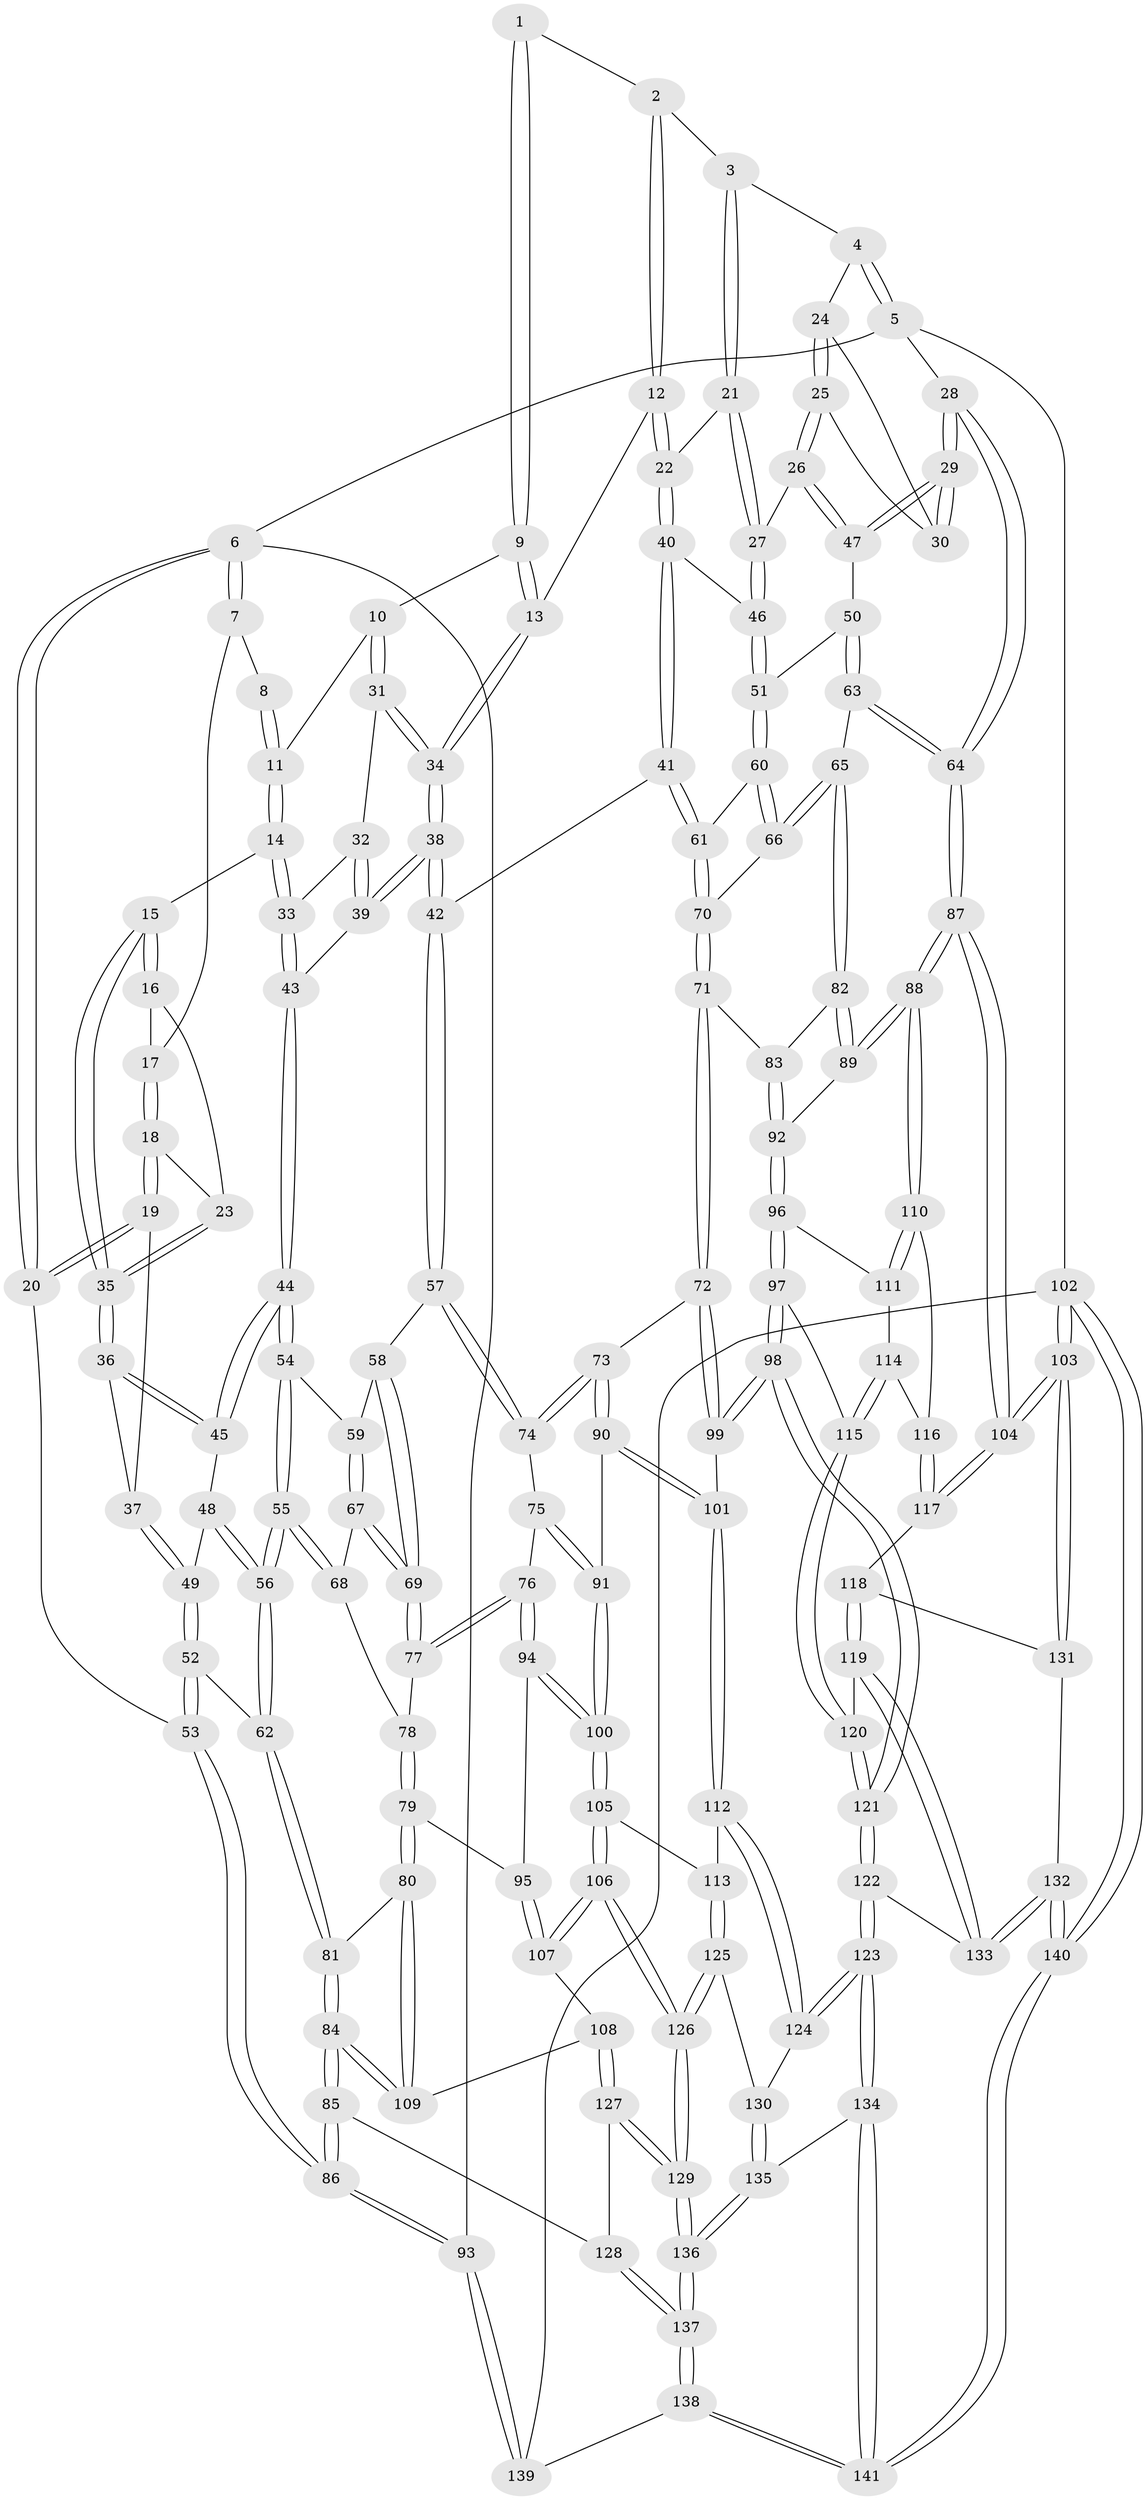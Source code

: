 // coarse degree distribution, {3: 0.11904761904761904, 7: 0.047619047619047616, 4: 0.40476190476190477, 5: 0.30952380952380953, 6: 0.11904761904761904}
// Generated by graph-tools (version 1.1) at 2025/21/03/04/25 18:21:11]
// undirected, 141 vertices, 349 edges
graph export_dot {
graph [start="1"]
  node [color=gray90,style=filled];
  1 [pos="+0.5345387736343373+0"];
  2 [pos="+0.6654177317874389+0"];
  3 [pos="+0.744945767153998+0"];
  4 [pos="+0.8742611221280727+0"];
  5 [pos="+1+0"];
  6 [pos="+0+0"];
  7 [pos="+0.12321212872010301+0"];
  8 [pos="+0.3668038681670711+0"];
  9 [pos="+0.5006520133788286+0.06696622823761018"];
  10 [pos="+0.4571095467610402+0.09768935425890671"];
  11 [pos="+0.36380114276673375+0.03835760531820807"];
  12 [pos="+0.5967177315641414+0.12402885835542765"];
  13 [pos="+0.5697504126302703+0.12565714488447835"];
  14 [pos="+0.3095603130578678+0.12847005035181444"];
  15 [pos="+0.2480704078555471+0.11715138034491822"];
  16 [pos="+0.17527219895645302+0"];
  17 [pos="+0.12638112597660328+0"];
  18 [pos="+0.06926273363831241+0.12047031207763491"];
  19 [pos="+0+0.17300186254931255"];
  20 [pos="+0+0.16759879940073308"];
  21 [pos="+0.7154604380773824+0.03267228609298317"];
  22 [pos="+0.6443099675830003+0.14945194611092633"];
  23 [pos="+0.1198089950137331+0.12333934246734134"];
  24 [pos="+0.8600969536357498+0"];
  25 [pos="+0.8037636274732853+0.17699569338233204"];
  26 [pos="+0.7916138918597402+0.196513409737697"];
  27 [pos="+0.7868769262044116+0.19652377940880664"];
  28 [pos="+1+0.19129945893138686"];
  29 [pos="+1+0.18938859326875698"];
  30 [pos="+0.8908596582969541+0.12582671908240042"];
  31 [pos="+0.45130555927188454+0.11397524222422348"];
  32 [pos="+0.4385734329023872+0.13084523188947658"];
  33 [pos="+0.33549545806596587+0.16103186721973586"];
  34 [pos="+0.5276694289704646+0.1855638973290946"];
  35 [pos="+0.18230404976701028+0.1766743099391871"];
  36 [pos="+0.17923316597498878+0.19032542556943882"];
  37 [pos="+0.09730947699577824+0.23751254390833598"];
  38 [pos="+0.4977516016864866+0.2884992693385104"];
  39 [pos="+0.46866318984006783+0.2475424813728302"];
  40 [pos="+0.6911902890954014+0.22768143550607806"];
  41 [pos="+0.6283421981350017+0.28677667537256324"];
  42 [pos="+0.49985827693366514+0.29953555937584053"];
  43 [pos="+0.3355975706123703+0.16162597919450403"];
  44 [pos="+0.31282506250936665+0.27866140364523695"];
  45 [pos="+0.21366482591901936+0.24560221817992256"];
  46 [pos="+0.6920397152508946+0.22765954144926404"];
  47 [pos="+0.8221915831373179+0.2218962243776842"];
  48 [pos="+0.20389686203804042+0.2664900587640328"];
  49 [pos="+0.10235972473494366+0.3031289925799199"];
  50 [pos="+0.8466415640577694+0.3028333720010919"];
  51 [pos="+0.7640543959354262+0.3520391965237187"];
  52 [pos="+0.09473889554321495+0.38744582201630057"];
  53 [pos="+0+0.31780144923170073"];
  54 [pos="+0.32952802236529793+0.3127210979625818"];
  55 [pos="+0.19824143073838416+0.3979413798505723"];
  56 [pos="+0.1740289952737535+0.40011181880024327"];
  57 [pos="+0.46733102465378945+0.34345203287732146"];
  58 [pos="+0.37533491271377295+0.3279890243159134"];
  59 [pos="+0.3348192739895615+0.3154771862369712"];
  60 [pos="+0.758550718885961+0.37518966473067933"];
  61 [pos="+0.6768633899927914+0.4089474764000247"];
  62 [pos="+0.12880790035625653+0.41958874071546964"];
  63 [pos="+0.9261799511449539+0.3852474283161208"];
  64 [pos="+1+0.3385410127215762"];
  65 [pos="+0.8586806741925125+0.45182881464547464"];
  66 [pos="+0.8225768774642715+0.42872485346247574"];
  67 [pos="+0.30497804933713907+0.43782605833427257"];
  68 [pos="+0.20029256763208833+0.3992684293881886"];
  69 [pos="+0.32468446909015714+0.46380393572346873"];
  70 [pos="+0.6674770453194183+0.44592270705513676"];
  71 [pos="+0.6565413527874795+0.4763496180538454"];
  72 [pos="+0.6515880844500899+0.48030734112925105"];
  73 [pos="+0.6042235659664104+0.48745589486733787"];
  74 [pos="+0.4695951850842263+0.35898670612779693"];
  75 [pos="+0.4195684114564587+0.4785336596154952"];
  76 [pos="+0.34080879955496163+0.503077851419744"];
  77 [pos="+0.3396076737743151+0.5011832724280797"];
  78 [pos="+0.25314787845886694+0.45960226246850766"];
  79 [pos="+0.2610835560857254+0.5791439006840838"];
  80 [pos="+0.24998374599530884+0.5815124890925631"];
  81 [pos="+0.12346901010188892+0.48281647069150735"];
  82 [pos="+0.8508627283720381+0.4777395097526877"];
  83 [pos="+0.7104663144927339+0.48985211935568307"];
  84 [pos="+0+0.7091353980815688"];
  85 [pos="+0+0.7117860143056008"];
  86 [pos="+0+0.7264399010433634"];
  87 [pos="+1+0.6584622466182012"];
  88 [pos="+1+0.6469618744725528"];
  89 [pos="+0.8588793098639795+0.5386923130563501"];
  90 [pos="+0.5128741010358533+0.6051127432334289"];
  91 [pos="+0.5058855765103267+0.6059325545864022"];
  92 [pos="+0.7984857118356545+0.608622450457604"];
  93 [pos="+0+0.7286792839500004"];
  94 [pos="+0.3053830190588713+0.5615161035661824"];
  95 [pos="+0.2890363803848006+0.5759044560489015"];
  96 [pos="+0.7868943224189178+0.6311999271609545"];
  97 [pos="+0.7331005543169958+0.6710769172751136"];
  98 [pos="+0.7321287439416496+0.6714125403686596"];
  99 [pos="+0.7109925284763904+0.6663338330892276"];
  100 [pos="+0.4910300428610968+0.6185258101116248"];
  101 [pos="+0.6285241166914305+0.6862539915397162"];
  102 [pos="+1+1"];
  103 [pos="+1+1"];
  104 [pos="+1+0.7243764581156833"];
  105 [pos="+0.43823550599925637+0.6924349031886138"];
  106 [pos="+0.4103625403604389+0.7183066295248092"];
  107 [pos="+0.37249900329957447+0.7036516726490857"];
  108 [pos="+0.2492314041531098+0.740972123700241"];
  109 [pos="+0.20325952855190765+0.6671742363709362"];
  110 [pos="+0.9374292268597658+0.689412932495379"];
  111 [pos="+0.8467745413802904+0.6606162777113916"];
  112 [pos="+0.6059970849464632+0.7442632921006448"];
  113 [pos="+0.5657622024260921+0.7625396447971002"];
  114 [pos="+0.8574588737304035+0.7334831209724443"];
  115 [pos="+0.836047959341118+0.74559849244496"];
  116 [pos="+0.9079924898649249+0.7208121096732555"];
  117 [pos="+0.8892484674786981+0.805310824776959"];
  118 [pos="+0.8793871790082075+0.8145552444290439"];
  119 [pos="+0.8712614042510392+0.8157071513294039"];
  120 [pos="+0.8456580133647478+0.8022216654476507"];
  121 [pos="+0.7441674411550208+0.8241130725273875"];
  122 [pos="+0.7186969563065305+0.8746934804750705"];
  123 [pos="+0.7136995807812058+0.8777081164579698"];
  124 [pos="+0.642530981618632+0.8428827260472993"];
  125 [pos="+0.49222713220418574+0.8397179864277194"];
  126 [pos="+0.4248056765984656+0.8621731530098139"];
  127 [pos="+0.2477891798651406+0.7476585327917866"];
  128 [pos="+0.16255145325374448+0.8614845409223614"];
  129 [pos="+0.4009793675938522+0.9110261632882753"];
  130 [pos="+0.5973372425702572+0.8603018765535261"];
  131 [pos="+0.8859169512382147+0.8210753701900309"];
  132 [pos="+0.9741502501379321+1"];
  133 [pos="+0.8382712023538613+0.9168740746398734"];
  134 [pos="+0.6947924783971825+0.9450327320596695"];
  135 [pos="+0.5675699692793866+0.9607196692649758"];
  136 [pos="+0.3547651199698094+1"];
  137 [pos="+0.319059052394302+1"];
  138 [pos="+0.31885278102729725+1"];
  139 [pos="+0.299653588218973+1"];
  140 [pos="+1+1"];
  141 [pos="+0.7769912482119442+1"];
  1 -- 2;
  1 -- 9;
  1 -- 9;
  2 -- 3;
  2 -- 12;
  2 -- 12;
  3 -- 4;
  3 -- 21;
  3 -- 21;
  4 -- 5;
  4 -- 5;
  4 -- 24;
  5 -- 6;
  5 -- 28;
  5 -- 102;
  6 -- 7;
  6 -- 7;
  6 -- 20;
  6 -- 20;
  6 -- 93;
  7 -- 8;
  7 -- 17;
  8 -- 11;
  8 -- 11;
  9 -- 10;
  9 -- 13;
  9 -- 13;
  10 -- 11;
  10 -- 31;
  10 -- 31;
  11 -- 14;
  11 -- 14;
  12 -- 13;
  12 -- 22;
  12 -- 22;
  13 -- 34;
  13 -- 34;
  14 -- 15;
  14 -- 33;
  14 -- 33;
  15 -- 16;
  15 -- 16;
  15 -- 35;
  15 -- 35;
  16 -- 17;
  16 -- 23;
  17 -- 18;
  17 -- 18;
  18 -- 19;
  18 -- 19;
  18 -- 23;
  19 -- 20;
  19 -- 20;
  19 -- 37;
  20 -- 53;
  21 -- 22;
  21 -- 27;
  21 -- 27;
  22 -- 40;
  22 -- 40;
  23 -- 35;
  23 -- 35;
  24 -- 25;
  24 -- 25;
  24 -- 30;
  25 -- 26;
  25 -- 26;
  25 -- 30;
  26 -- 27;
  26 -- 47;
  26 -- 47;
  27 -- 46;
  27 -- 46;
  28 -- 29;
  28 -- 29;
  28 -- 64;
  28 -- 64;
  29 -- 30;
  29 -- 30;
  29 -- 47;
  29 -- 47;
  31 -- 32;
  31 -- 34;
  31 -- 34;
  32 -- 33;
  32 -- 39;
  32 -- 39;
  33 -- 43;
  33 -- 43;
  34 -- 38;
  34 -- 38;
  35 -- 36;
  35 -- 36;
  36 -- 37;
  36 -- 45;
  36 -- 45;
  37 -- 49;
  37 -- 49;
  38 -- 39;
  38 -- 39;
  38 -- 42;
  38 -- 42;
  39 -- 43;
  40 -- 41;
  40 -- 41;
  40 -- 46;
  41 -- 42;
  41 -- 61;
  41 -- 61;
  42 -- 57;
  42 -- 57;
  43 -- 44;
  43 -- 44;
  44 -- 45;
  44 -- 45;
  44 -- 54;
  44 -- 54;
  45 -- 48;
  46 -- 51;
  46 -- 51;
  47 -- 50;
  48 -- 49;
  48 -- 56;
  48 -- 56;
  49 -- 52;
  49 -- 52;
  50 -- 51;
  50 -- 63;
  50 -- 63;
  51 -- 60;
  51 -- 60;
  52 -- 53;
  52 -- 53;
  52 -- 62;
  53 -- 86;
  53 -- 86;
  54 -- 55;
  54 -- 55;
  54 -- 59;
  55 -- 56;
  55 -- 56;
  55 -- 68;
  55 -- 68;
  56 -- 62;
  56 -- 62;
  57 -- 58;
  57 -- 74;
  57 -- 74;
  58 -- 59;
  58 -- 69;
  58 -- 69;
  59 -- 67;
  59 -- 67;
  60 -- 61;
  60 -- 66;
  60 -- 66;
  61 -- 70;
  61 -- 70;
  62 -- 81;
  62 -- 81;
  63 -- 64;
  63 -- 64;
  63 -- 65;
  64 -- 87;
  64 -- 87;
  65 -- 66;
  65 -- 66;
  65 -- 82;
  65 -- 82;
  66 -- 70;
  67 -- 68;
  67 -- 69;
  67 -- 69;
  68 -- 78;
  69 -- 77;
  69 -- 77;
  70 -- 71;
  70 -- 71;
  71 -- 72;
  71 -- 72;
  71 -- 83;
  72 -- 73;
  72 -- 99;
  72 -- 99;
  73 -- 74;
  73 -- 74;
  73 -- 90;
  73 -- 90;
  74 -- 75;
  75 -- 76;
  75 -- 91;
  75 -- 91;
  76 -- 77;
  76 -- 77;
  76 -- 94;
  76 -- 94;
  77 -- 78;
  78 -- 79;
  78 -- 79;
  79 -- 80;
  79 -- 80;
  79 -- 95;
  80 -- 81;
  80 -- 109;
  80 -- 109;
  81 -- 84;
  81 -- 84;
  82 -- 83;
  82 -- 89;
  82 -- 89;
  83 -- 92;
  83 -- 92;
  84 -- 85;
  84 -- 85;
  84 -- 109;
  84 -- 109;
  85 -- 86;
  85 -- 86;
  85 -- 128;
  86 -- 93;
  86 -- 93;
  87 -- 88;
  87 -- 88;
  87 -- 104;
  87 -- 104;
  88 -- 89;
  88 -- 89;
  88 -- 110;
  88 -- 110;
  89 -- 92;
  90 -- 91;
  90 -- 101;
  90 -- 101;
  91 -- 100;
  91 -- 100;
  92 -- 96;
  92 -- 96;
  93 -- 139;
  93 -- 139;
  94 -- 95;
  94 -- 100;
  94 -- 100;
  95 -- 107;
  95 -- 107;
  96 -- 97;
  96 -- 97;
  96 -- 111;
  97 -- 98;
  97 -- 98;
  97 -- 115;
  98 -- 99;
  98 -- 99;
  98 -- 121;
  98 -- 121;
  99 -- 101;
  100 -- 105;
  100 -- 105;
  101 -- 112;
  101 -- 112;
  102 -- 103;
  102 -- 103;
  102 -- 140;
  102 -- 140;
  102 -- 139;
  103 -- 104;
  103 -- 104;
  103 -- 131;
  103 -- 131;
  104 -- 117;
  104 -- 117;
  105 -- 106;
  105 -- 106;
  105 -- 113;
  106 -- 107;
  106 -- 107;
  106 -- 126;
  106 -- 126;
  107 -- 108;
  108 -- 109;
  108 -- 127;
  108 -- 127;
  110 -- 111;
  110 -- 111;
  110 -- 116;
  111 -- 114;
  112 -- 113;
  112 -- 124;
  112 -- 124;
  113 -- 125;
  113 -- 125;
  114 -- 115;
  114 -- 115;
  114 -- 116;
  115 -- 120;
  115 -- 120;
  116 -- 117;
  116 -- 117;
  117 -- 118;
  118 -- 119;
  118 -- 119;
  118 -- 131;
  119 -- 120;
  119 -- 133;
  119 -- 133;
  120 -- 121;
  120 -- 121;
  121 -- 122;
  121 -- 122;
  122 -- 123;
  122 -- 123;
  122 -- 133;
  123 -- 124;
  123 -- 124;
  123 -- 134;
  123 -- 134;
  124 -- 130;
  125 -- 126;
  125 -- 126;
  125 -- 130;
  126 -- 129;
  126 -- 129;
  127 -- 128;
  127 -- 129;
  127 -- 129;
  128 -- 137;
  128 -- 137;
  129 -- 136;
  129 -- 136;
  130 -- 135;
  130 -- 135;
  131 -- 132;
  132 -- 133;
  132 -- 133;
  132 -- 140;
  132 -- 140;
  134 -- 135;
  134 -- 141;
  134 -- 141;
  135 -- 136;
  135 -- 136;
  136 -- 137;
  136 -- 137;
  137 -- 138;
  137 -- 138;
  138 -- 139;
  138 -- 141;
  138 -- 141;
  140 -- 141;
  140 -- 141;
}
